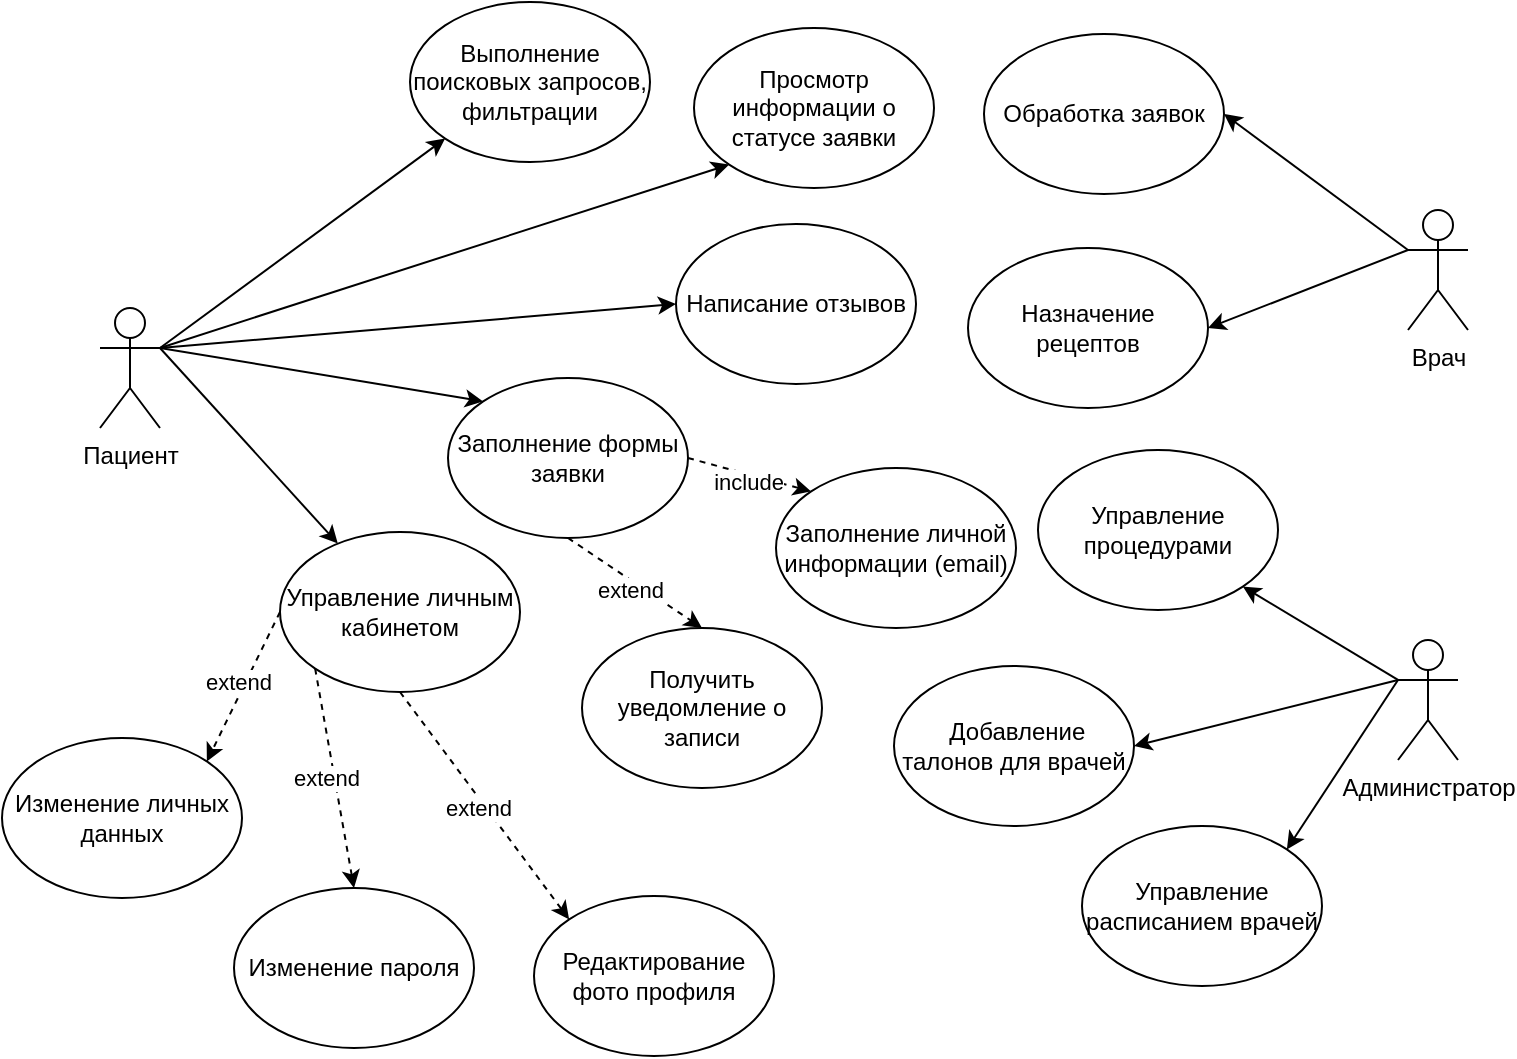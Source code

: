 <mxfile version="27.0.6" pages="2">
  <diagram id="f9XouVnLXcAdLU6ZaGyY" name="Страница — 2">
    <mxGraphModel dx="1442" dy="567" grid="0" gridSize="10" guides="0" tooltips="1" connect="1" arrows="1" fold="1" page="0" pageScale="1" pageWidth="827" pageHeight="1169" math="0" shadow="0">
      <root>
        <mxCell id="0" />
        <mxCell id="1" parent="0" />
        <mxCell id="qCDo6Be40cvVRyApeioz-1" value="&lt;font style=&quot;vertical-align: inherit;&quot;&gt;&lt;font style=&quot;vertical-align: inherit;&quot;&gt;Врач&lt;/font&gt;&lt;/font&gt;" style="shape=umlActor;verticalLabelPosition=bottom;verticalAlign=top;html=1;outlineConnect=0;" parent="1" vertex="1">
          <mxGeometry x="595" y="175" width="30" height="60" as="geometry" />
        </mxCell>
        <mxCell id="qCDo6Be40cvVRyApeioz-2" value="&lt;font style=&quot;vertical-align: inherit;&quot;&gt;&lt;font style=&quot;vertical-align: inherit;&quot;&gt;Пациент&lt;/font&gt;&lt;/font&gt;" style="shape=umlActor;verticalLabelPosition=bottom;verticalAlign=top;html=1;outlineConnect=0;" parent="1" vertex="1">
          <mxGeometry x="-59" y="224" width="30" height="60" as="geometry" />
        </mxCell>
        <mxCell id="qCDo6Be40cvVRyApeioz-3" value="&lt;font style=&quot;vertical-align: inherit;&quot;&gt;&lt;font style=&quot;vertical-align: inherit;&quot;&gt;Администратор&lt;/font&gt;&lt;/font&gt;" style="shape=umlActor;verticalLabelPosition=bottom;verticalAlign=top;html=1;outlineConnect=0;" parent="1" vertex="1">
          <mxGeometry x="590" y="390" width="30" height="60" as="geometry" />
        </mxCell>
        <mxCell id="qCDo6Be40cvVRyApeioz-4" value="Заполнение формы заявки" style="ellipse;whiteSpace=wrap;html=1;" parent="1" vertex="1">
          <mxGeometry x="115" y="259" width="120" height="80" as="geometry" />
        </mxCell>
        <mxCell id="qCDo6Be40cvVRyApeioz-5" value="Заполнение личной информации (email)" style="ellipse;whiteSpace=wrap;html=1;" parent="1" vertex="1">
          <mxGeometry x="279" y="304" width="120" height="80" as="geometry" />
        </mxCell>
        <mxCell id="qCDo6Be40cvVRyApeioz-6" value="Получить уведомление о записи" style="ellipse;whiteSpace=wrap;html=1;" parent="1" vertex="1">
          <mxGeometry x="182" y="384" width="120" height="80" as="geometry" />
        </mxCell>
        <mxCell id="qCDo6Be40cvVRyApeioz-7" value="Просмотр информации о статусе заявки" style="ellipse;whiteSpace=wrap;html=1;" parent="1" vertex="1">
          <mxGeometry x="238" y="84" width="120" height="80" as="geometry" />
        </mxCell>
        <mxCell id="qCDo6Be40cvVRyApeioz-8" value="&amp;nbsp;Добавление талонов для врачей" style="ellipse;whiteSpace=wrap;html=1;" parent="1" vertex="1">
          <mxGeometry x="338" y="403" width="120" height="80" as="geometry" />
        </mxCell>
        <mxCell id="qCDo6Be40cvVRyApeioz-9" value="Управление расписанием врачей" style="ellipse;whiteSpace=wrap;html=1;" parent="1" vertex="1">
          <mxGeometry x="432" y="483" width="120" height="80" as="geometry" />
        </mxCell>
        <mxCell id="qCDo6Be40cvVRyApeioz-10" value="Управление процедурами" style="ellipse;whiteSpace=wrap;html=1;" parent="1" vertex="1">
          <mxGeometry x="410" y="295" width="120" height="80" as="geometry" />
        </mxCell>
        <mxCell id="qCDo6Be40cvVRyApeioz-11" value="Написание отзывов" style="ellipse;whiteSpace=wrap;html=1;" parent="1" vertex="1">
          <mxGeometry x="229" y="182" width="120" height="80" as="geometry" />
        </mxCell>
        <mxCell id="qCDo6Be40cvVRyApeioz-12" value="Выполнение поисковых запросов, фильтрации" style="ellipse;whiteSpace=wrap;html=1;" parent="1" vertex="1">
          <mxGeometry x="96" y="71" width="120" height="80" as="geometry" />
        </mxCell>
        <mxCell id="qCDo6Be40cvVRyApeioz-13" value="Обработка заявок" style="ellipse;whiteSpace=wrap;html=1;" parent="1" vertex="1">
          <mxGeometry x="383" y="87" width="120" height="80" as="geometry" />
        </mxCell>
        <mxCell id="qCDo6Be40cvVRyApeioz-14" value="Назначение рецептов" style="ellipse;whiteSpace=wrap;html=1;" parent="1" vertex="1">
          <mxGeometry x="375" y="194" width="120" height="80" as="geometry" />
        </mxCell>
        <mxCell id="qCDo6Be40cvVRyApeioz-17" value="" style="endArrow=classic;html=1;rounded=0;exitX=0;exitY=0.333;exitDx=0;exitDy=0;exitPerimeter=0;entryX=1;entryY=0.5;entryDx=0;entryDy=0;" parent="1" source="qCDo6Be40cvVRyApeioz-1" target="qCDo6Be40cvVRyApeioz-13" edge="1">
          <mxGeometry width="50" height="50" relative="1" as="geometry">
            <mxPoint x="462" y="46" as="sourcePoint" />
            <mxPoint x="512" y="-4" as="targetPoint" />
          </mxGeometry>
        </mxCell>
        <mxCell id="qCDo6Be40cvVRyApeioz-18" value="" style="endArrow=classic;html=1;rounded=0;exitX=0;exitY=0.333;exitDx=0;exitDy=0;exitPerimeter=0;entryX=1;entryY=0.5;entryDx=0;entryDy=0;" parent="1" source="qCDo6Be40cvVRyApeioz-1" target="qCDo6Be40cvVRyApeioz-14" edge="1">
          <mxGeometry width="50" height="50" relative="1" as="geometry">
            <mxPoint x="622" y="56" as="sourcePoint" />
            <mxPoint x="592" y="206" as="targetPoint" />
          </mxGeometry>
        </mxCell>
        <mxCell id="qCDo6Be40cvVRyApeioz-19" value="" style="endArrow=classic;html=1;rounded=0;exitX=1;exitY=0.333;exitDx=0;exitDy=0;exitPerimeter=0;entryX=0;entryY=1;entryDx=0;entryDy=0;" parent="1" source="qCDo6Be40cvVRyApeioz-2" target="qCDo6Be40cvVRyApeioz-7" edge="1">
          <mxGeometry width="50" height="50" relative="1" as="geometry">
            <mxPoint x="252" y="316" as="sourcePoint" />
            <mxPoint x="302" y="266" as="targetPoint" />
          </mxGeometry>
        </mxCell>
        <mxCell id="qCDo6Be40cvVRyApeioz-20" value="" style="endArrow=classic;html=1;rounded=0;exitX=1;exitY=0.333;exitDx=0;exitDy=0;exitPerimeter=0;entryX=0;entryY=0.5;entryDx=0;entryDy=0;" parent="1" source="qCDo6Be40cvVRyApeioz-2" target="qCDo6Be40cvVRyApeioz-11" edge="1">
          <mxGeometry width="50" height="50" relative="1" as="geometry">
            <mxPoint x="242" y="326" as="sourcePoint" />
            <mxPoint x="302" y="316" as="targetPoint" />
          </mxGeometry>
        </mxCell>
        <mxCell id="qCDo6Be40cvVRyApeioz-21" value="" style="endArrow=classic;html=1;rounded=0;entryX=0;entryY=1;entryDx=0;entryDy=0;exitX=1;exitY=0.333;exitDx=0;exitDy=0;exitPerimeter=0;" parent="1" source="qCDo6Be40cvVRyApeioz-2" target="qCDo6Be40cvVRyApeioz-12" edge="1">
          <mxGeometry width="50" height="50" relative="1" as="geometry">
            <mxPoint x="212" y="306" as="sourcePoint" />
            <mxPoint x="202" y="176" as="targetPoint" />
          </mxGeometry>
        </mxCell>
        <mxCell id="qCDo6Be40cvVRyApeioz-22" value="" style="endArrow=classic;html=1;rounded=0;exitX=1;exitY=0.333;exitDx=0;exitDy=0;exitPerimeter=0;entryX=0;entryY=0;entryDx=0;entryDy=0;" parent="1" source="qCDo6Be40cvVRyApeioz-2" target="qCDo6Be40cvVRyApeioz-4" edge="1">
          <mxGeometry width="50" height="50" relative="1" as="geometry">
            <mxPoint x="172" y="346" as="sourcePoint" />
            <mxPoint x="72" y="356" as="targetPoint" />
          </mxGeometry>
        </mxCell>
        <mxCell id="qCDo6Be40cvVRyApeioz-23" value="" style="endArrow=classic;html=1;rounded=0;exitX=0;exitY=0.333;exitDx=0;exitDy=0;exitPerimeter=0;entryX=1;entryY=1;entryDx=0;entryDy=0;" parent="1" source="qCDo6Be40cvVRyApeioz-3" target="qCDo6Be40cvVRyApeioz-10" edge="1">
          <mxGeometry width="50" height="50" relative="1" as="geometry">
            <mxPoint x="472" y="346" as="sourcePoint" />
            <mxPoint x="562" y="306" as="targetPoint" />
          </mxGeometry>
        </mxCell>
        <mxCell id="qCDo6Be40cvVRyApeioz-24" value="" style="endArrow=classic;html=1;rounded=0;exitX=0;exitY=0.333;exitDx=0;exitDy=0;exitPerimeter=0;entryX=1;entryY=0.5;entryDx=0;entryDy=0;" parent="1" source="qCDo6Be40cvVRyApeioz-3" target="qCDo6Be40cvVRyApeioz-8" edge="1">
          <mxGeometry width="50" height="50" relative="1" as="geometry">
            <mxPoint x="532" y="366" as="sourcePoint" />
            <mxPoint x="442" y="266" as="targetPoint" />
          </mxGeometry>
        </mxCell>
        <mxCell id="qCDo6Be40cvVRyApeioz-27" value="" style="endArrow=classic;html=1;rounded=0;entryX=1;entryY=0;entryDx=0;entryDy=0;exitX=0;exitY=0.333;exitDx=0;exitDy=0;exitPerimeter=0;" parent="1" source="qCDo6Be40cvVRyApeioz-3" target="qCDo6Be40cvVRyApeioz-9" edge="1">
          <mxGeometry width="50" height="50" relative="1" as="geometry">
            <mxPoint x="672" y="366" as="sourcePoint" />
            <mxPoint x="542" y="466" as="targetPoint" />
          </mxGeometry>
        </mxCell>
        <mxCell id="qCDo6Be40cvVRyApeioz-30" value="" style="endArrow=classic;html=1;rounded=0;exitX=1;exitY=0.5;exitDx=0;exitDy=0;dashed=1;entryX=0;entryY=0;entryDx=0;entryDy=0;" parent="1" source="qCDo6Be40cvVRyApeioz-4" target="qCDo6Be40cvVRyApeioz-5" edge="1">
          <mxGeometry width="50" height="50" relative="1" as="geometry">
            <mxPoint x="292" y="456" as="sourcePoint" />
            <mxPoint x="242" y="496" as="targetPoint" />
          </mxGeometry>
        </mxCell>
        <mxCell id="qCDo6Be40cvVRyApeioz-31" value="&lt;font style=&quot;vertical-align: inherit;&quot;&gt;&lt;font style=&quot;vertical-align: inherit;&quot;&gt;include&lt;/font&gt;&lt;/font&gt;" style="edgeLabel;html=1;align=center;verticalAlign=middle;resizable=0;points=[];" parent="qCDo6Be40cvVRyApeioz-30" vertex="1" connectable="0">
          <mxGeometry x="-0.017" y="-4" relative="1" as="geometry">
            <mxPoint as="offset" />
          </mxGeometry>
        </mxCell>
        <mxCell id="qCDo6Be40cvVRyApeioz-32" value="" style="endArrow=classic;html=1;rounded=0;exitX=0.5;exitY=1;exitDx=0;exitDy=0;dashed=1;entryX=0.5;entryY=0;entryDx=0;entryDy=0;" parent="1" source="qCDo6Be40cvVRyApeioz-4" target="qCDo6Be40cvVRyApeioz-6" edge="1">
          <mxGeometry width="50" height="50" relative="1" as="geometry">
            <mxPoint x="182" y="456" as="sourcePoint" />
            <mxPoint x="132" y="496" as="targetPoint" />
          </mxGeometry>
        </mxCell>
        <mxCell id="qCDo6Be40cvVRyApeioz-33" value="extend" style="edgeLabel;html=1;align=center;verticalAlign=middle;resizable=0;points=[];" parent="qCDo6Be40cvVRyApeioz-32" vertex="1" connectable="0">
          <mxGeometry x="-0.017" y="-4" relative="1" as="geometry">
            <mxPoint as="offset" />
          </mxGeometry>
        </mxCell>
        <mxCell id="fFoaCbu1VzYwE7ILbhx7-1" value="Управление личным кабинетом" style="ellipse;whiteSpace=wrap;html=1;" vertex="1" parent="1">
          <mxGeometry x="31" y="336" width="120" height="80" as="geometry" />
        </mxCell>
        <mxCell id="fFoaCbu1VzYwE7ILbhx7-2" value="Изменение пароля" style="ellipse;whiteSpace=wrap;html=1;" vertex="1" parent="1">
          <mxGeometry x="8" y="514" width="120" height="80" as="geometry" />
        </mxCell>
        <mxCell id="fFoaCbu1VzYwE7ILbhx7-3" value="Изменение личных данных" style="ellipse;whiteSpace=wrap;html=1;" vertex="1" parent="1">
          <mxGeometry x="-108" y="439" width="120" height="80" as="geometry" />
        </mxCell>
        <mxCell id="fFoaCbu1VzYwE7ILbhx7-4" value="" style="endArrow=classic;html=1;rounded=0;exitX=0;exitY=1;exitDx=0;exitDy=0;dashed=1;entryX=0.5;entryY=0;entryDx=0;entryDy=0;" edge="1" parent="1" source="fFoaCbu1VzYwE7ILbhx7-1" target="fFoaCbu1VzYwE7ILbhx7-2">
          <mxGeometry width="50" height="50" relative="1" as="geometry">
            <mxPoint x="793" y="686" as="sourcePoint" />
            <mxPoint x="743" y="726" as="targetPoint" />
          </mxGeometry>
        </mxCell>
        <mxCell id="fFoaCbu1VzYwE7ILbhx7-5" value="extend" style="edgeLabel;html=1;align=center;verticalAlign=middle;resizable=0;points=[];" vertex="1" connectable="0" parent="fFoaCbu1VzYwE7ILbhx7-4">
          <mxGeometry x="-0.017" y="-4" relative="1" as="geometry">
            <mxPoint as="offset" />
          </mxGeometry>
        </mxCell>
        <mxCell id="fFoaCbu1VzYwE7ILbhx7-6" value="" style="endArrow=classic;html=1;rounded=0;exitX=0;exitY=0.5;exitDx=0;exitDy=0;dashed=1;entryX=1;entryY=0;entryDx=0;entryDy=0;" edge="1" parent="1" source="fFoaCbu1VzYwE7ILbhx7-1" target="fFoaCbu1VzYwE7ILbhx7-3">
          <mxGeometry width="50" height="50" relative="1" as="geometry">
            <mxPoint x="683" y="686" as="sourcePoint" />
            <mxPoint x="633" y="726" as="targetPoint" />
          </mxGeometry>
        </mxCell>
        <mxCell id="fFoaCbu1VzYwE7ILbhx7-7" value="extend" style="edgeLabel;html=1;align=center;verticalAlign=middle;resizable=0;points=[];" vertex="1" connectable="0" parent="fFoaCbu1VzYwE7ILbhx7-6">
          <mxGeometry x="-0.017" y="-4" relative="1" as="geometry">
            <mxPoint as="offset" />
          </mxGeometry>
        </mxCell>
        <mxCell id="fFoaCbu1VzYwE7ILbhx7-10" value="" style="endArrow=classic;html=1;rounded=0;exitX=0.5;exitY=1;exitDx=0;exitDy=0;dashed=1;entryX=0;entryY=0;entryDx=0;entryDy=0;" edge="1" parent="1" source="fFoaCbu1VzYwE7ILbhx7-1" target="fFoaCbu1VzYwE7ILbhx7-12">
          <mxGeometry width="50" height="50" relative="1" as="geometry">
            <mxPoint x="-32" y="390" as="sourcePoint" />
            <mxPoint x="139" y="519" as="targetPoint" />
          </mxGeometry>
        </mxCell>
        <mxCell id="fFoaCbu1VzYwE7ILbhx7-11" value="extend" style="edgeLabel;html=1;align=center;verticalAlign=middle;resizable=0;points=[];" vertex="1" connectable="0" parent="fFoaCbu1VzYwE7ILbhx7-10">
          <mxGeometry x="-0.017" y="-4" relative="1" as="geometry">
            <mxPoint as="offset" />
          </mxGeometry>
        </mxCell>
        <mxCell id="fFoaCbu1VzYwE7ILbhx7-12" value="Редактирование фото профиля" style="ellipse;whiteSpace=wrap;html=1;" vertex="1" parent="1">
          <mxGeometry x="158" y="518" width="120" height="80" as="geometry" />
        </mxCell>
        <mxCell id="fFoaCbu1VzYwE7ILbhx7-13" value="" style="endArrow=classic;html=1;rounded=0;exitX=1;exitY=0.333;exitDx=0;exitDy=0;exitPerimeter=0;" edge="1" parent="1" source="qCDo6Be40cvVRyApeioz-2" target="fFoaCbu1VzYwE7ILbhx7-1">
          <mxGeometry width="50" height="50" relative="1" as="geometry">
            <mxPoint x="-205" y="393" as="sourcePoint" />
            <mxPoint x="20" y="353" as="targetPoint" />
          </mxGeometry>
        </mxCell>
      </root>
    </mxGraphModel>
  </diagram>
  <diagram name="Страница — 1" id="YeGSmbcJ4_aWISAFmARb">
    <mxGraphModel dx="2216" dy="1882" grid="1" gridSize="10" guides="1" tooltips="1" connect="1" arrows="1" fold="1" page="1" pageScale="1" pageWidth="827" pageHeight="1169" background="#FFFFFF" math="0" shadow="0">
      <root>
        <mxCell id="0" />
        <mxCell id="1" parent="0" />
        <mxCell id="FkayFeMpXyBMqayaDGR8-1" value="&lt;font style=&quot;vertical-align: inherit;&quot;&gt;&lt;font style=&quot;vertical-align: inherit;&quot;&gt;Врач&lt;/font&gt;&lt;/font&gt;" style="shape=umlActor;verticalLabelPosition=bottom;verticalAlign=top;html=1;outlineConnect=0;" parent="1" vertex="1">
          <mxGeometry x="390" y="80" width="30" height="60" as="geometry" />
        </mxCell>
        <mxCell id="FkayFeMpXyBMqayaDGR8-2" value="&lt;font style=&quot;vertical-align: inherit;&quot;&gt;&lt;font style=&quot;vertical-align: inherit;&quot;&gt;Пациент&lt;/font&gt;&lt;/font&gt;" style="shape=umlActor;verticalLabelPosition=bottom;verticalAlign=top;html=1;outlineConnect=0;" parent="1" vertex="1">
          <mxGeometry x="-140" y="160" width="30" height="60" as="geometry" />
        </mxCell>
        <mxCell id="FkayFeMpXyBMqayaDGR8-5" value="&lt;font style=&quot;vertical-align: inherit;&quot;&gt;&lt;font style=&quot;vertical-align: inherit;&quot;&gt;Администратор&lt;/font&gt;&lt;/font&gt;" style="shape=umlActor;verticalLabelPosition=bottom;verticalAlign=top;html=1;outlineConnect=0;" parent="1" vertex="1">
          <mxGeometry x="410" y="210" width="30" height="60" as="geometry" />
        </mxCell>
        <mxCell id="FkayFeMpXyBMqayaDGR8-8" value="&lt;font face=&quot;Calibri, sans-serif&quot;&gt;&lt;span style=&quot;font-size: 14.667px;&quot;&gt;Заполнение формы заявки&lt;/span&gt;&lt;/font&gt;" style="ellipse;whiteSpace=wrap;html=1;" parent="1" vertex="1">
          <mxGeometry x="-20" y="220" width="120" height="80" as="geometry" />
        </mxCell>
        <mxCell id="FkayFeMpXyBMqayaDGR8-9" value="Получить уведомление о записи" style="ellipse;whiteSpace=wrap;html=1;" parent="1" vertex="1">
          <mxGeometry x="-110" y="400" width="120" height="80" as="geometry" />
        </mxCell>
        <mxCell id="FkayFeMpXyBMqayaDGR8-10" value="Заполнение личной информации (email)" style="ellipse;whiteSpace=wrap;html=1;" parent="1" vertex="1">
          <mxGeometry x="-220" y="300" width="120" height="80" as="geometry" />
        </mxCell>
        <mxCell id="FkayFeMpXyBMqayaDGR8-11" value="Просмотр истории посещений&amp;nbsp;" style="ellipse;whiteSpace=wrap;html=1;" parent="1" vertex="1">
          <mxGeometry y="30" width="120" height="80" as="geometry" />
        </mxCell>
        <mxCell id="FkayFeMpXyBMqayaDGR8-12" value="Управление записями пациентов" style="ellipse;whiteSpace=wrap;html=1;" parent="1" vertex="1">
          <mxGeometry x="160" y="230" width="120" height="80" as="geometry" />
        </mxCell>
        <mxCell id="FkayFeMpXyBMqayaDGR8-13" value="Формирование отчетов" style="ellipse;whiteSpace=wrap;html=1;" parent="1" vertex="1">
          <mxGeometry x="200" y="320" width="120" height="80" as="geometry" />
        </mxCell>
        <mxCell id="FkayFeMpXyBMqayaDGR8-15" value="Управление расписанием врачей" style="ellipse;whiteSpace=wrap;html=1;" parent="1" vertex="1">
          <mxGeometry x="160" y="130" width="120" height="80" as="geometry" />
        </mxCell>
        <mxCell id="FkayFeMpXyBMqayaDGR8-16" value="Написание отзывов" style="ellipse;whiteSpace=wrap;html=1;" parent="1" vertex="1">
          <mxGeometry x="30" y="120" width="120" height="80" as="geometry" />
        </mxCell>
        <mxCell id="FkayFeMpXyBMqayaDGR8-17" value="Оплата услуг" style="ellipse;whiteSpace=wrap;html=1;" parent="1" vertex="1">
          <mxGeometry x="-10" y="-80" width="120" height="80" as="geometry" />
        </mxCell>
        <mxCell id="FkayFeMpXyBMqayaDGR8-19" value="Обработка заявок" style="ellipse;whiteSpace=wrap;html=1;" parent="1" vertex="1">
          <mxGeometry x="160" y="-60" width="120" height="80" as="geometry" />
        </mxCell>
        <mxCell id="FkayFeMpXyBMqayaDGR8-20" value="Назначение рецептов" style="ellipse;whiteSpace=wrap;html=1;" parent="1" vertex="1">
          <mxGeometry x="160" y="30" width="120" height="80" as="geometry" />
        </mxCell>
        <mxCell id="FkayFeMpXyBMqayaDGR8-22" value="Фильтрация базы пациентов" style="ellipse;whiteSpace=wrap;html=1;" parent="1" vertex="1">
          <mxGeometry x="50" y="310" width="120" height="80" as="geometry" />
        </mxCell>
        <mxCell id="FkayFeMpXyBMqayaDGR8-23" value="&lt;span data-end=&quot;1048&quot; data-start=&quot;1024&quot;&gt;Отчет о прибыльности&lt;/span&gt;" style="ellipse;whiteSpace=wrap;html=1;" parent="1" vertex="1">
          <mxGeometry x="100" y="430" width="120" height="80" as="geometry" />
        </mxCell>
        <mxCell id="fzhIGNbVrsrPW48-_Q6j-1" value="" style="endArrow=classic;html=1;rounded=0;exitX=0;exitY=0.333;exitDx=0;exitDy=0;exitPerimeter=0;entryX=1;entryY=0.5;entryDx=0;entryDy=0;" parent="1" source="FkayFeMpXyBMqayaDGR8-1" target="FkayFeMpXyBMqayaDGR8-19" edge="1">
          <mxGeometry width="50" height="50" relative="1" as="geometry">
            <mxPoint x="190" y="-80" as="sourcePoint" />
            <mxPoint x="240" y="-130" as="targetPoint" />
          </mxGeometry>
        </mxCell>
        <mxCell id="fzhIGNbVrsrPW48-_Q6j-2" value="" style="endArrow=classic;html=1;rounded=0;exitX=0;exitY=0.333;exitDx=0;exitDy=0;exitPerimeter=0;entryX=1;entryY=0;entryDx=0;entryDy=0;" parent="1" source="FkayFeMpXyBMqayaDGR8-1" target="FkayFeMpXyBMqayaDGR8-20" edge="1">
          <mxGeometry width="50" height="50" relative="1" as="geometry">
            <mxPoint x="350" y="-70" as="sourcePoint" />
            <mxPoint x="320" y="80" as="targetPoint" />
          </mxGeometry>
        </mxCell>
        <mxCell id="fzhIGNbVrsrPW48-_Q6j-3" value="" style="endArrow=classic;html=1;rounded=0;exitX=1;exitY=0.333;exitDx=0;exitDy=0;exitPerimeter=0;entryX=0;entryY=1;entryDx=0;entryDy=0;" parent="1" source="FkayFeMpXyBMqayaDGR8-2" target="FkayFeMpXyBMqayaDGR8-11" edge="1">
          <mxGeometry width="50" height="50" relative="1" as="geometry">
            <mxPoint x="-20" y="190" as="sourcePoint" />
            <mxPoint x="30" y="140" as="targetPoint" />
          </mxGeometry>
        </mxCell>
        <mxCell id="fzhIGNbVrsrPW48-_Q6j-4" value="" style="endArrow=classic;html=1;rounded=0;exitX=1;exitY=0.333;exitDx=0;exitDy=0;exitPerimeter=0;entryX=0;entryY=0.5;entryDx=0;entryDy=0;" parent="1" source="FkayFeMpXyBMqayaDGR8-2" target="FkayFeMpXyBMqayaDGR8-16" edge="1">
          <mxGeometry width="50" height="50" relative="1" as="geometry">
            <mxPoint x="-30" y="200" as="sourcePoint" />
            <mxPoint x="30" y="190" as="targetPoint" />
          </mxGeometry>
        </mxCell>
        <mxCell id="fzhIGNbVrsrPW48-_Q6j-6" value="" style="endArrow=classic;html=1;rounded=0;entryX=0;entryY=1;entryDx=0;entryDy=0;exitX=1;exitY=0.333;exitDx=0;exitDy=0;exitPerimeter=0;" parent="1" source="FkayFeMpXyBMqayaDGR8-2" target="FkayFeMpXyBMqayaDGR8-17" edge="1">
          <mxGeometry width="50" height="50" relative="1" as="geometry">
            <mxPoint x="-60" y="180" as="sourcePoint" />
            <mxPoint x="-70" y="50" as="targetPoint" />
          </mxGeometry>
        </mxCell>
        <mxCell id="fzhIGNbVrsrPW48-_Q6j-9" value="" style="endArrow=classic;html=1;rounded=0;exitX=1;exitY=0.333;exitDx=0;exitDy=0;exitPerimeter=0;entryX=0;entryY=0;entryDx=0;entryDy=0;" parent="1" source="FkayFeMpXyBMqayaDGR8-2" target="FkayFeMpXyBMqayaDGR8-8" edge="1">
          <mxGeometry width="50" height="50" relative="1" as="geometry">
            <mxPoint x="-100" y="220" as="sourcePoint" />
            <mxPoint x="-200" y="230" as="targetPoint" />
          </mxGeometry>
        </mxCell>
        <mxCell id="fzhIGNbVrsrPW48-_Q6j-11" value="" style="endArrow=classic;html=1;rounded=0;exitX=0;exitY=0.333;exitDx=0;exitDy=0;exitPerimeter=0;entryX=1;entryY=1;entryDx=0;entryDy=0;" parent="1" source="FkayFeMpXyBMqayaDGR8-5" target="FkayFeMpXyBMqayaDGR8-15" edge="1">
          <mxGeometry width="50" height="50" relative="1" as="geometry">
            <mxPoint x="200" y="220" as="sourcePoint" />
            <mxPoint x="290" y="180" as="targetPoint" />
          </mxGeometry>
        </mxCell>
        <mxCell id="fzhIGNbVrsrPW48-_Q6j-12" value="" style="endArrow=classic;html=1;rounded=0;exitX=0;exitY=0.333;exitDx=0;exitDy=0;exitPerimeter=0;entryX=1;entryY=0.5;entryDx=0;entryDy=0;" parent="1" source="FkayFeMpXyBMqayaDGR8-5" target="FkayFeMpXyBMqayaDGR8-12" edge="1">
          <mxGeometry width="50" height="50" relative="1" as="geometry">
            <mxPoint x="260" y="240" as="sourcePoint" />
            <mxPoint x="170" y="140" as="targetPoint" />
          </mxGeometry>
        </mxCell>
        <mxCell id="fzhIGNbVrsrPW48-_Q6j-15" value="" style="endArrow=classic;html=1;rounded=0;exitX=0;exitY=0.5;exitDx=0;exitDy=0;dashed=1;entryX=0.5;entryY=0;entryDx=0;entryDy=0;" parent="1" source="FkayFeMpXyBMqayaDGR8-12" target="FkayFeMpXyBMqayaDGR8-22" edge="1">
          <mxGeometry width="50" height="50" relative="1" as="geometry">
            <mxPoint x="130" y="310" as="sourcePoint" />
            <mxPoint x="70" y="310" as="targetPoint" />
          </mxGeometry>
        </mxCell>
        <mxCell id="fzhIGNbVrsrPW48-_Q6j-17" value="&lt;font style=&quot;vertical-align: inherit;&quot;&gt;&lt;font style=&quot;vertical-align: inherit;&quot;&gt;include&lt;/font&gt;&lt;/font&gt;" style="edgeLabel;html=1;align=center;verticalAlign=middle;resizable=0;points=[];" parent="fzhIGNbVrsrPW48-_Q6j-15" vertex="1" connectable="0">
          <mxGeometry x="-0.017" y="-4" relative="1" as="geometry">
            <mxPoint as="offset" />
          </mxGeometry>
        </mxCell>
        <mxCell id="fzhIGNbVrsrPW48-_Q6j-18" value="" style="endArrow=classic;html=1;rounded=0;entryX=1;entryY=0;entryDx=0;entryDy=0;exitX=0;exitY=0.333;exitDx=0;exitDy=0;exitPerimeter=0;" parent="1" source="FkayFeMpXyBMqayaDGR8-5" target="FkayFeMpXyBMqayaDGR8-13" edge="1">
          <mxGeometry width="50" height="50" relative="1" as="geometry">
            <mxPoint x="400" y="240" as="sourcePoint" />
            <mxPoint x="270" y="340" as="targetPoint" />
          </mxGeometry>
        </mxCell>
        <mxCell id="fzhIGNbVrsrPW48-_Q6j-20" value="" style="endArrow=classic;html=1;rounded=0;exitX=0.5;exitY=1;exitDx=0;exitDy=0;dashed=1;entryX=0.5;entryY=0;entryDx=0;entryDy=0;" parent="1" source="FkayFeMpXyBMqayaDGR8-13" target="FkayFeMpXyBMqayaDGR8-23" edge="1">
          <mxGeometry width="50" height="50" relative="1" as="geometry">
            <mxPoint x="250" y="420" as="sourcePoint" />
            <mxPoint x="200" y="460" as="targetPoint" />
          </mxGeometry>
        </mxCell>
        <mxCell id="fzhIGNbVrsrPW48-_Q6j-21" value="&lt;font style=&quot;vertical-align: inherit;&quot;&gt;&lt;font style=&quot;vertical-align: inherit;&quot;&gt;include&lt;/font&gt;&lt;/font&gt;" style="edgeLabel;html=1;align=center;verticalAlign=middle;resizable=0;points=[];" parent="fzhIGNbVrsrPW48-_Q6j-20" vertex="1" connectable="0">
          <mxGeometry x="-0.017" y="-4" relative="1" as="geometry">
            <mxPoint as="offset" />
          </mxGeometry>
        </mxCell>
        <mxCell id="fzhIGNbVrsrPW48-_Q6j-26" value="" style="endArrow=classic;html=1;rounded=0;exitX=0.5;exitY=1;exitDx=0;exitDy=0;dashed=1;entryX=0.5;entryY=0;entryDx=0;entryDy=0;" parent="1" source="FkayFeMpXyBMqayaDGR8-8" target="FkayFeMpXyBMqayaDGR8-9" edge="1">
          <mxGeometry width="50" height="50" relative="1" as="geometry">
            <mxPoint x="20" y="330" as="sourcePoint" />
            <mxPoint x="-30" y="370" as="targetPoint" />
          </mxGeometry>
        </mxCell>
        <mxCell id="fzhIGNbVrsrPW48-_Q6j-27" value="extend" style="edgeLabel;html=1;align=center;verticalAlign=middle;resizable=0;points=[];" parent="fzhIGNbVrsrPW48-_Q6j-26" vertex="1" connectable="0">
          <mxGeometry x="-0.017" y="-4" relative="1" as="geometry">
            <mxPoint as="offset" />
          </mxGeometry>
        </mxCell>
        <mxCell id="fzhIGNbVrsrPW48-_Q6j-28" value="" style="endArrow=classic;html=1;rounded=0;exitX=0;exitY=0.5;exitDx=0;exitDy=0;dashed=1;entryX=1;entryY=0;entryDx=0;entryDy=0;" parent="1" source="FkayFeMpXyBMqayaDGR8-8" target="FkayFeMpXyBMqayaDGR8-10" edge="1">
          <mxGeometry width="50" height="50" relative="1" as="geometry">
            <mxPoint x="-90" y="330" as="sourcePoint" />
            <mxPoint x="-140" y="370" as="targetPoint" />
          </mxGeometry>
        </mxCell>
        <mxCell id="fzhIGNbVrsrPW48-_Q6j-29" value="include" style="edgeLabel;html=1;align=center;verticalAlign=middle;resizable=0;points=[];" parent="fzhIGNbVrsrPW48-_Q6j-28" vertex="1" connectable="0">
          <mxGeometry x="-0.017" y="-4" relative="1" as="geometry">
            <mxPoint as="offset" />
          </mxGeometry>
        </mxCell>
      </root>
    </mxGraphModel>
  </diagram>
</mxfile>
